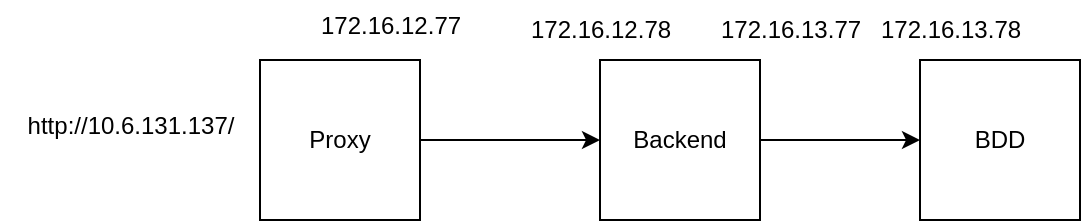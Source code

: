 <mxfile version="22.0.0" type="device">
  <diagram name="Página-1" id="AmvSPF7vPvMXSVfGplfc">
    <mxGraphModel dx="1490" dy="325" grid="1" gridSize="10" guides="1" tooltips="1" connect="1" arrows="1" fold="1" page="1" pageScale="1" pageWidth="827" pageHeight="1169" math="0" shadow="0">
      <root>
        <mxCell id="0" />
        <mxCell id="1" parent="0" />
        <mxCell id="BsaJ-04J7xx6-L0LMnQ9-10" style="edgeStyle=orthogonalEdgeStyle;rounded=0;orthogonalLoop=1;jettySize=auto;html=1;exitX=1;exitY=0.5;exitDx=0;exitDy=0;" edge="1" parent="1" source="BsaJ-04J7xx6-L0LMnQ9-6" target="BsaJ-04J7xx6-L0LMnQ9-7">
          <mxGeometry relative="1" as="geometry" />
        </mxCell>
        <mxCell id="BsaJ-04J7xx6-L0LMnQ9-6" value="Proxy" style="whiteSpace=wrap;html=1;aspect=fixed;" vertex="1" parent="1">
          <mxGeometry x="120" y="170" width="80" height="80" as="geometry" />
        </mxCell>
        <mxCell id="BsaJ-04J7xx6-L0LMnQ9-11" style="edgeStyle=orthogonalEdgeStyle;rounded=0;orthogonalLoop=1;jettySize=auto;html=1;exitX=1;exitY=0.5;exitDx=0;exitDy=0;entryX=0;entryY=0.5;entryDx=0;entryDy=0;" edge="1" parent="1" source="BsaJ-04J7xx6-L0LMnQ9-7" target="BsaJ-04J7xx6-L0LMnQ9-8">
          <mxGeometry relative="1" as="geometry" />
        </mxCell>
        <mxCell id="BsaJ-04J7xx6-L0LMnQ9-7" value="Backend" style="whiteSpace=wrap;html=1;aspect=fixed;" vertex="1" parent="1">
          <mxGeometry x="290" y="170" width="80" height="80" as="geometry" />
        </mxCell>
        <mxCell id="BsaJ-04J7xx6-L0LMnQ9-8" value="BDD" style="whiteSpace=wrap;html=1;aspect=fixed;" vertex="1" parent="1">
          <mxGeometry x="450" y="170" width="80" height="80" as="geometry" />
        </mxCell>
        <mxCell id="BsaJ-04J7xx6-L0LMnQ9-12" value="172.16.12.77&lt;br&gt;&lt;br&gt;" style="text;html=1;align=center;verticalAlign=middle;resizable=0;points=[];autosize=1;strokeColor=none;fillColor=none;" vertex="1" parent="1">
          <mxGeometry x="140" y="140" width="90" height="40" as="geometry" />
        </mxCell>
        <mxCell id="BsaJ-04J7xx6-L0LMnQ9-13" value="172.16.12.78" style="text;html=1;align=center;verticalAlign=middle;resizable=0;points=[];autosize=1;strokeColor=none;fillColor=none;" vertex="1" parent="1">
          <mxGeometry x="245" y="140" width="90" height="30" as="geometry" />
        </mxCell>
        <mxCell id="BsaJ-04J7xx6-L0LMnQ9-14" value="172.16.13.77" style="text;html=1;align=center;verticalAlign=middle;resizable=0;points=[];autosize=1;strokeColor=none;fillColor=none;" vertex="1" parent="1">
          <mxGeometry x="340" y="140" width="90" height="30" as="geometry" />
        </mxCell>
        <mxCell id="BsaJ-04J7xx6-L0LMnQ9-15" value="172.16.13.78" style="text;html=1;align=center;verticalAlign=middle;resizable=0;points=[];autosize=1;strokeColor=none;fillColor=none;" vertex="1" parent="1">
          <mxGeometry x="420" y="140" width="90" height="30" as="geometry" />
        </mxCell>
        <mxCell id="BsaJ-04J7xx6-L0LMnQ9-18" value="http://10.6.131.137/" style="text;html=1;align=center;verticalAlign=middle;resizable=0;points=[];autosize=1;strokeColor=none;fillColor=none;" vertex="1" parent="1">
          <mxGeometry x="-10" y="188" width="130" height="30" as="geometry" />
        </mxCell>
      </root>
    </mxGraphModel>
  </diagram>
</mxfile>
